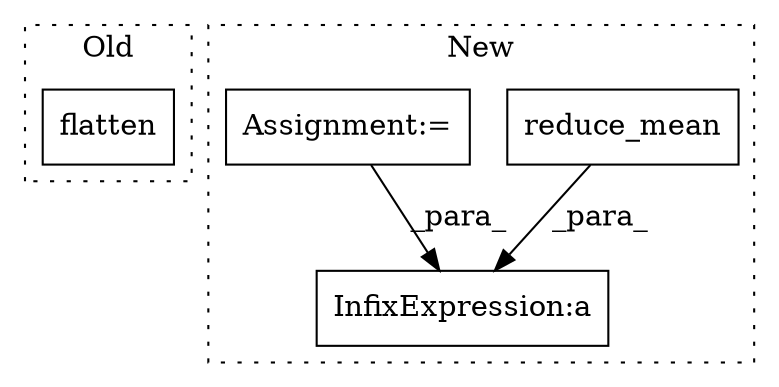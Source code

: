 digraph G {
subgraph cluster0 {
1 [label="flatten" a="32" s="2067" l="9" shape="box"];
label = "Old";
style="dotted";
}
subgraph cluster1 {
2 [label="reduce_mean" a="32" s="2618,2644" l="12,1" shape="box"];
3 [label="InfixExpression:a" a="27" s="2833" l="3" shape="box"];
4 [label="Assignment:=" a="7" s="2745" l="1" shape="box"];
label = "New";
style="dotted";
}
2 -> 3 [label="_para_"];
4 -> 3 [label="_para_"];
}